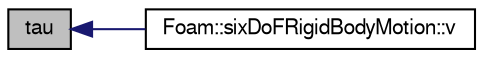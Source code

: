 digraph "tau"
{
  bgcolor="transparent";
  edge [fontname="FreeSans",fontsize="10",labelfontname="FreeSans",labelfontsize="10"];
  node [fontname="FreeSans",fontsize="10",shape=record];
  rankdir="LR";
  Node57 [label="tau",height=0.2,width=0.4,color="black", fillcolor="grey75", style="filled", fontcolor="black"];
  Node57 -> Node58 [dir="back",color="midnightblue",fontsize="10",style="solid",fontname="FreeSans"];
  Node58 [label="Foam::sixDoFRigidBodyMotion::v",height=0.2,width=0.4,color="black",URL="$a29530.html#a0b28d9569e4deded6b9ae485461d0b04",tooltip="Return the current velocity. "];
}
